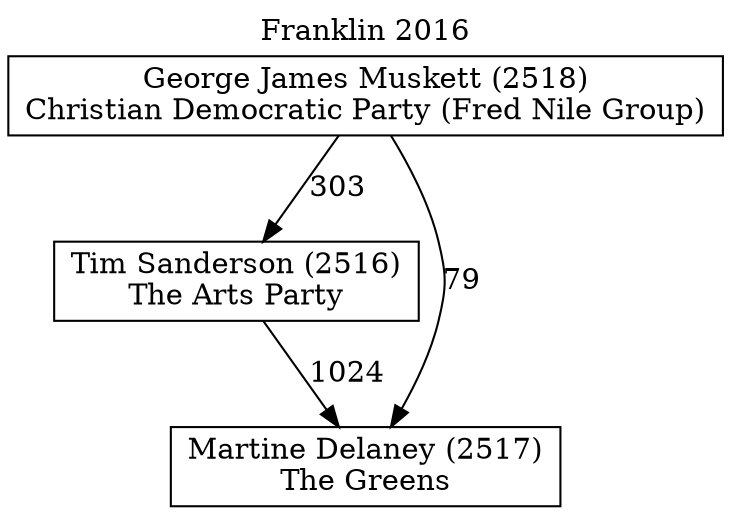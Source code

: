// House preference flow
digraph "Martine Delaney (2517)_Franklin_2016" {
	graph [label="Franklin 2016" labelloc=t mclimit=10]
	node [shape=box]
	"Tim Sanderson (2516)" [label="Tim Sanderson (2516)
The Arts Party"]
	"George James Muskett (2518)" [label="George James Muskett (2518)
Christian Democratic Party (Fred Nile Group)"]
	"Martine Delaney (2517)" [label="Martine Delaney (2517)
The Greens"]
	"George James Muskett (2518)" -> "Martine Delaney (2517)" [label=79]
	"George James Muskett (2518)" -> "Tim Sanderson (2516)" [label=303]
	"Tim Sanderson (2516)" -> "Martine Delaney (2517)" [label=1024]
}
